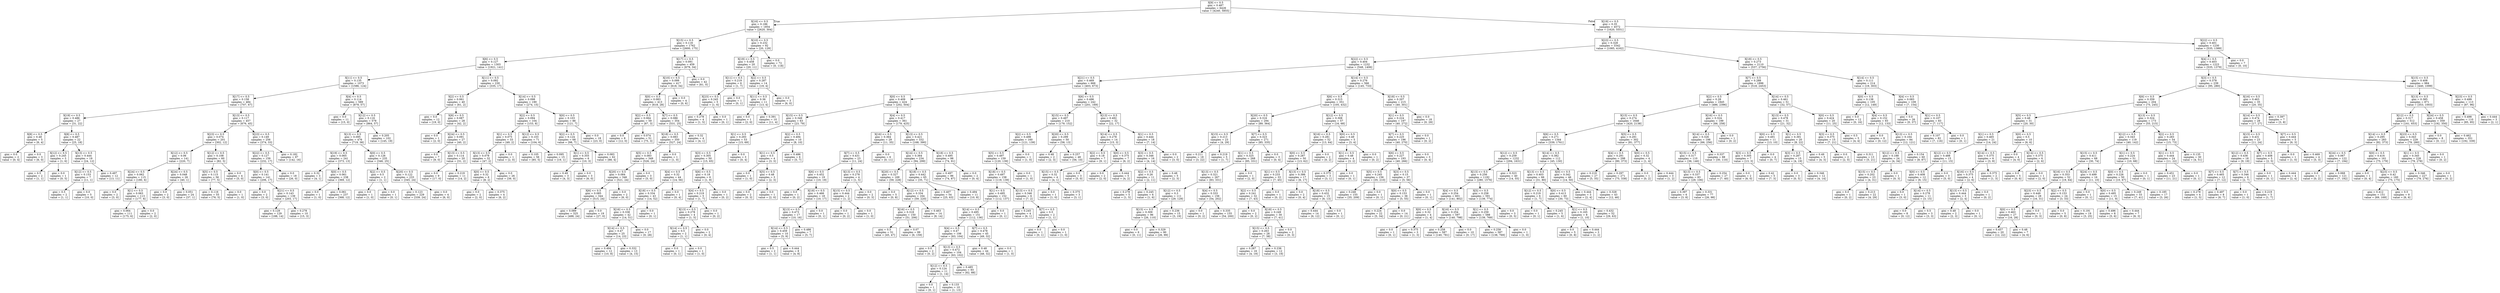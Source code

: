 digraph Tree {
node [shape=box] ;
0 [label="X[9] <= 0.5\ngini = 0.487\nsamples = 6426\nvalue = [4240, 5855]"] ;
1 [label="X[16] <= 0.5\ngini = 0.186\nsamples = 1854\nvalue = [2620, 304]"] ;
0 -> 1 [labeldistance=2.5, labelangle=45, headlabel="True"] ;
2 [label="X[15] <= 0.5\ngini = 0.118\nsamples = 1762\nvalue = [2600, 175]"] ;
1 -> 2 ;
3 [label="X[6] <= 0.5\ngini = 0.127\nsamples = 1303\nvalue = [1921, 141]"] ;
2 -> 3 ;
4 [label="X[11] <= 0.5\ngini = 0.135\nsamples = 1073\nvalue = [1586, 124]"] ;
3 -> 4 ;
5 [label="X[17] <= 0.5\ngini = 0.158\nsamples = 484\nvalue = [707, 67]"] ;
4 -> 5 ;
6 [label="X[19] <= 0.5\ngini = 0.486\nsamples = 27\nvalue = [31, 22]"] ;
5 -> 6 ;
7 [label="X[8] <= 0.5\ngini = 0.48\nsamples = 5\nvalue = [6, 4]"] ;
6 -> 7 ;
8 [label="gini = 0.0\nsamples = 2\nvalue = [0, 4]"] ;
7 -> 8 ;
9 [label="gini = 0.0\nsamples = 3\nvalue = [6, 0]"] ;
7 -> 9 ;
10 [label="X[8] <= 0.5\ngini = 0.487\nsamples = 22\nvalue = [25, 18]"] ;
6 -> 10 ;
11 [label="X[12] <= 0.5\ngini = 0.245\nsamples = 3\nvalue = [1, 6]"] ;
10 -> 11 ;
12 [label="gini = 0.5\nsamples = 2\nvalue = [1, 1]"] ;
11 -> 12 ;
13 [label="gini = 0.0\nsamples = 1\nvalue = [0, 5]"] ;
11 -> 13 ;
14 [label="X[13] <= 0.5\ngini = 0.444\nsamples = 19\nvalue = [24, 12]"] ;
10 -> 14 ;
15 [label="X[12] <= 0.5\ngini = 0.153\nsamples = 7\nvalue = [11, 1]"] ;
14 -> 15 ;
16 [label="gini = 0.5\nsamples = 2\nvalue = [1, 1]"] ;
15 -> 16 ;
17 [label="gini = 0.0\nsamples = 5\nvalue = [10, 0]"] ;
15 -> 17 ;
18 [label="gini = 0.497\nsamples = 12\nvalue = [13, 11]"] ;
14 -> 18 ;
19 [label="X[13] <= 0.5\ngini = 0.117\nsamples = 457\nvalue = [676, 45]"] ;
5 -> 19 ;
20 [label="X[23] <= 0.5\ngini = 0.074\nsamples = 201\nvalue = [302, 12]"] ;
19 -> 20 ;
21 [label="X[12] <= 0.5\ngini = 0.06\nsamples = 141\nvalue = [220, 7]"] ;
20 -> 21 ;
22 [label="X[24] <= 0.5\ngini = 0.062\nsamples = 115\nvalue = [180, 6]"] ;
21 -> 22 ;
23 [label="gini = 0.0\nsamples = 2\nvalue = [3, 0]"] ;
22 -> 23 ;
24 [label="X[1] <= 0.5\ngini = 0.063\nsamples = 113\nvalue = [177, 6]"] ;
22 -> 24 ;
25 [label="gini = 0.064\nsamples = 111\nvalue = [175, 6]"] ;
24 -> 25 ;
26 [label="gini = 0.0\nsamples = 2\nvalue = [2, 0]"] ;
24 -> 26 ;
27 [label="X[24] <= 0.5\ngini = 0.048\nsamples = 26\nvalue = [40, 1]"] ;
21 -> 27 ;
28 [label="gini = 0.0\nsamples = 2\nvalue = [3, 0]"] ;
27 -> 28 ;
29 [label="gini = 0.051\nsamples = 24\nvalue = [37, 1]"] ;
27 -> 29 ;
30 [label="X[12] <= 0.5\ngini = 0.108\nsamples = 60\nvalue = [82, 5]"] ;
20 -> 30 ;
31 [label="X[5] <= 0.5\ngini = 0.115\nsamples = 56\nvalue = [77, 5]"] ;
30 -> 31 ;
32 [label="gini = 0.116\nsamples = 55\nvalue = [76, 5]"] ;
31 -> 32 ;
33 [label="gini = 0.0\nsamples = 1\nvalue = [1, 0]"] ;
31 -> 33 ;
34 [label="gini = 0.0\nsamples = 4\nvalue = [5, 0]"] ;
30 -> 34 ;
35 [label="X[23] <= 0.5\ngini = 0.149\nsamples = 256\nvalue = [374, 33]"] ;
19 -> 35 ;
36 [label="X[22] <= 0.5\ngini = 0.127\nsamples = 159\nvalue = [232, 17]"] ;
35 -> 36 ;
37 [label="X[0] <= 0.5\ngini = 0.141\nsamples = 141\nvalue = [206, 17]"] ;
36 -> 37 ;
38 [label="gini = 0.0\nsamples = 2\nvalue = [3, 0]"] ;
37 -> 38 ;
39 [label="X[21] <= 0.5\ngini = 0.143\nsamples = 139\nvalue = [203, 17]"] ;
37 -> 39 ;
40 [label="gini = 0.129\nsamples = 129\nvalue = [188, 14]"] ;
39 -> 40 ;
41 [label="gini = 0.278\nsamples = 10\nvalue = [15, 3]"] ;
39 -> 41 ;
42 [label="gini = 0.0\nsamples = 18\nvalue = [26, 0]"] ;
36 -> 42 ;
43 [label="gini = 0.182\nsamples = 97\nvalue = [142, 16]"] ;
35 -> 43 ;
44 [label="X[4] <= 0.5\ngini = 0.114\nsamples = 589\nvalue = [879, 57]"] ;
4 -> 44 ;
45 [label="gini = 0.0\nsamples = 11\nvalue = [15, 0]"] ;
44 -> 45 ;
46 [label="X[12] <= 0.5\ngini = 0.116\nsamples = 578\nvalue = [864, 57]"] ;
44 -> 46 ;
47 [label="X[13] <= 0.5\ngini = 0.095\nsamples = 476\nvalue = [719, 38]"] ;
46 -> 47 ;
48 [label="X[19] <= 0.5\ngini = 0.065\nsamples = 241\nvalue = [373, 13]"] ;
47 -> 48 ;
49 [label="gini = 0.32\nsamples = 3\nvalue = [4, 1]"] ;
48 -> 49 ;
50 [label="X[0] <= 0.5\ngini = 0.061\nsamples = 238\nvalue = [369, 12]"] ;
48 -> 50 ;
51 [label="gini = 0.0\nsamples = 1\nvalue = [1, 0]"] ;
50 -> 51 ;
52 [label="gini = 0.061\nsamples = 237\nvalue = [368, 12]"] ;
50 -> 52 ;
53 [label="X[0] <= 0.5\ngini = 0.126\nsamples = 235\nvalue = [346, 25]"] ;
47 -> 53 ;
54 [label="X[2] <= 0.5\ngini = 0.5\nsamples = 2\nvalue = [1, 1]"] ;
53 -> 54 ;
55 [label="gini = 0.0\nsamples = 1\nvalue = [1, 0]"] ;
54 -> 55 ;
56 [label="gini = 0.0\nsamples = 1\nvalue = [0, 1]"] ;
54 -> 56 ;
57 [label="X[20] <= 0.5\ngini = 0.122\nsamples = 233\nvalue = [345, 24]"] ;
53 -> 57 ;
58 [label="gini = 0.123\nsamples = 229\nvalue = [339, 24]"] ;
57 -> 58 ;
59 [label="gini = 0.0\nsamples = 4\nvalue = [6, 0]"] ;
57 -> 59 ;
60 [label="gini = 0.205\nsamples = 102\nvalue = [145, 19]"] ;
46 -> 60 ;
61 [label="X[11] <= 0.5\ngini = 0.092\nsamples = 230\nvalue = [335, 17]"] ;
3 -> 61 ;
62 [label="X[2] <= 0.5\ngini = 0.061\nsamples = 40\nvalue = [61, 2]"] ;
61 -> 62 ;
63 [label="gini = 0.0\nsamples = 12\nvalue = [19, 0]"] ;
62 -> 63 ;
64 [label="X[8] <= 0.5\ngini = 0.087\nsamples = 28\nvalue = [42, 2]"] ;
62 -> 64 ;
65 [label="gini = 0.0\nsamples = 1\nvalue = [2, 0]"] ;
64 -> 65 ;
66 [label="X[24] <= 0.5\ngini = 0.091\nsamples = 27\nvalue = [40, 2]"] ;
64 -> 66 ;
67 [label="gini = 0.0\nsamples = 7\nvalue = [9, 0]"] ;
66 -> 67 ;
68 [label="X[13] <= 0.5\ngini = 0.114\nsamples = 20\nvalue = [31, 2]"] ;
66 -> 68 ;
69 [label="gini = 0.0\nsamples = 9\nvalue = [17, 0]"] ;
68 -> 69 ;
70 [label="gini = 0.219\nsamples = 11\nvalue = [14, 2]"] ;
68 -> 70 ;
71 [label="X[14] <= 0.5\ngini = 0.098\nsamples = 190\nvalue = [274, 15]"] ;
61 -> 71 ;
72 [label="X[2] <= 0.5\ngini = 0.094\nsamples = 104\nvalue = [153, 8]"] ;
71 -> 72 ;
73 [label="X[1] <= 0.5\ngini = 0.075\nsamples = 33\nvalue = [49, 2]"] ;
72 -> 73 ;
74 [label="X[13] <= 0.5\ngini = 0.078\nsamples = 32\nvalue = [47, 2]"] ;
73 -> 74 ;
75 [label="X[0] <= 0.5\ngini = 0.32\nsamples = 6\nvalue = [8, 2]"] ;
74 -> 75 ;
76 [label="gini = 0.0\nsamples = 2\nvalue = [2, 0]"] ;
75 -> 76 ;
77 [label="gini = 0.375\nsamples = 4\nvalue = [6, 2]"] ;
75 -> 77 ;
78 [label="gini = 0.0\nsamples = 26\nvalue = [39, 0]"] ;
74 -> 78 ;
79 [label="gini = 0.0\nsamples = 1\nvalue = [2, 0]"] ;
73 -> 79 ;
80 [label="X[12] <= 0.5\ngini = 0.103\nsamples = 71\nvalue = [104, 6]"] ;
72 -> 80 ;
81 [label="gini = 0.105\nsamples = 56\nvalue = [85, 5]"] ;
80 -> 81 ;
82 [label="gini = 0.095\nsamples = 15\nvalue = [19, 1]"] ;
80 -> 82 ;
83 [label="X[0] <= 0.5\ngini = 0.103\nsamples = 86\nvalue = [121, 7]"] ;
71 -> 83 ;
84 [label="X[2] <= 0.5\ngini = 0.124\nsamples = 68\nvalue = [98, 7]"] ;
83 -> 84 ;
85 [label="X[1] <= 0.5\ngini = 0.355\nsamples = 6\nvalue = [10, 3]"] ;
84 -> 85 ;
86 [label="gini = 0.49\nsamples = 3\nvalue = [4, 3]"] ;
85 -> 86 ;
87 [label="gini = 0.0\nsamples = 3\nvalue = [6, 0]"] ;
85 -> 87 ;
88 [label="gini = 0.083\nsamples = 62\nvalue = [88, 4]"] ;
84 -> 88 ;
89 [label="gini = 0.0\nsamples = 18\nvalue = [23, 0]"] ;
83 -> 89 ;
90 [label="X[17] <= 0.5\ngini = 0.091\nsamples = 459\nvalue = [679, 34]"] ;
2 -> 90 ;
91 [label="X[10] <= 0.5\ngini = 0.099\nsamples = 417\nvalue = [618, 34]"] ;
90 -> 91 ;
92 [label="X[0] <= 0.5\ngini = 0.083\nsamples = 413\nvalue = [618, 28]"] ;
91 -> 92 ;
93 [label="X[2] <= 0.5\ngini = 0.064\nsamples = 59\nvalue = [87, 3]"] ;
92 -> 93 ;
94 [label="gini = 0.0\nsamples = 8\nvalue = [12, 0]"] ;
93 -> 94 ;
95 [label="gini = 0.074\nsamples = 51\nvalue = [75, 3]"] ;
93 -> 95 ;
96 [label="X[7] <= 0.5\ngini = 0.086\nsamples = 354\nvalue = [531, 25]"] ;
92 -> 96 ;
97 [label="X[18] <= 0.5\ngini = 0.083\nsamples = 350\nvalue = [527, 24]"] ;
96 -> 97 ;
98 [label="X[5] <= 0.5\ngini = 0.083\nsamples = 349\nvalue = [526, 24]"] ;
97 -> 98 ;
99 [label="X[20] <= 0.5\ngini = 0.084\nsamples = 346\nvalue = [521, 24]"] ;
98 -> 99 ;
100 [label="X[6] <= 0.5\ngini = 0.085\nsamples = 344\nvalue = [515, 24]"] ;
99 -> 100 ;
101 [label="gini = 0.089\nsamples = 325\nvalue = [488, 24]"] ;
100 -> 101 ;
102 [label="gini = 0.0\nsamples = 19\nvalue = [27, 0]"] ;
100 -> 102 ;
103 [label="gini = 0.0\nsamples = 2\nvalue = [6, 0]"] ;
99 -> 103 ;
104 [label="gini = 0.0\nsamples = 3\nvalue = [5, 0]"] ;
98 -> 104 ;
105 [label="gini = 0.0\nsamples = 1\nvalue = [1, 0]"] ;
97 -> 105 ;
106 [label="gini = 0.32\nsamples = 4\nvalue = [4, 1]"] ;
96 -> 106 ;
107 [label="gini = 0.0\nsamples = 4\nvalue = [0, 6]"] ;
91 -> 107 ;
108 [label="gini = 0.0\nsamples = 42\nvalue = [61, 0]"] ;
90 -> 108 ;
109 [label="X[10] <= 0.5\ngini = 0.232\nsamples = 92\nvalue = [20, 129]"] ;
1 -> 109 ;
110 [label="X[19] <= 0.5\ngini = 0.458\nsamples = 20\nvalue = [20, 11]"] ;
109 -> 110 ;
111 [label="X[11] <= 0.5\ngini = 0.219\nsamples = 6\nvalue = [1, 7]"] ;
110 -> 111 ;
112 [label="X[23] <= 0.5\ngini = 0.245\nsamples = 5\nvalue = [1, 6]"] ;
111 -> 112 ;
113 [label="gini = 0.278\nsamples = 4\nvalue = [1, 5]"] ;
112 -> 113 ;
114 [label="gini = 0.0\nsamples = 1\nvalue = [0, 1]"] ;
112 -> 114 ;
115 [label="gini = 0.0\nsamples = 1\nvalue = [0, 1]"] ;
111 -> 115 ;
116 [label="X[2] <= 0.5\ngini = 0.287\nsamples = 14\nvalue = [19, 4]"] ;
110 -> 116 ;
117 [label="X[11] <= 0.5\ngini = 0.36\nsamples = 11\nvalue = [13, 4]"] ;
116 -> 117 ;
118 [label="gini = 0.0\nsamples = 1\nvalue = [2, 0]"] ;
117 -> 118 ;
119 [label="gini = 0.391\nsamples = 10\nvalue = [11, 4]"] ;
117 -> 119 ;
120 [label="gini = 0.0\nsamples = 3\nvalue = [6, 0]"] ;
116 -> 120 ;
121 [label="gini = 0.0\nsamples = 72\nvalue = [0, 118]"] ;
109 -> 121 ;
122 [label="X[19] <= 0.5\ngini = 0.35\nsamples = 4572\nvalue = [1620, 5551]"] ;
0 -> 122 [labeldistance=2.5, labelangle=-45, headlabel="False"] ;
123 [label="X[23] <= 0.5\ngini = 0.328\nsamples = 3342\nvalue = [1085, 4162]"] ;
122 -> 123 ;
124 [label="X[22] <= 0.5\ngini = 0.404\nsamples = 1232\nvalue = [548, 1406]"] ;
123 -> 124 ;
125 [label="X[21] <= 0.5\ngini = 0.469\nsamples = 666\nvalue = [403, 673]"] ;
124 -> 125 ;
126 [label="X[0] <= 0.5\ngini = 0.409\nsamples = 424\nvalue = [202, 504]"] ;
125 -> 126 ;
127 [label="X[15] <= 0.5\ngini = 0.349\nsamples = 63\nvalue = [23, 79]"] ;
126 -> 127 ;
128 [label="X[1] <= 0.5\ngini = 0.293\nsamples = 53\nvalue = [15, 69]"] ;
127 -> 128 ;
129 [label="X[3] <= 0.5\ngini = 0.305\nsamples = 50\nvalue = [15, 65]"] ;
128 -> 129 ;
130 [label="X[4] <= 0.5\ngini = 0.32\nsamples = 44\nvalue = [14, 56]"] ;
129 -> 130 ;
131 [label="X[18] <= 0.5\ngini = 0.334\nsamples = 43\nvalue = [14, 52]"] ;
130 -> 131 ;
132 [label="X[16] <= 0.5\ngini = 0.338\nsamples = 42\nvalue = [14, 51]"] ;
131 -> 132 ;
133 [label="X[14] <= 0.5\ngini = 0.47\nsamples = 25\nvalue = [14, 23]"] ;
132 -> 133 ;
134 [label="gini = 0.494\nsamples = 12\nvalue = [10, 8]"] ;
133 -> 134 ;
135 [label="gini = 0.332\nsamples = 13\nvalue = [4, 15]"] ;
133 -> 135 ;
136 [label="gini = 0.0\nsamples = 17\nvalue = [0, 28]"] ;
132 -> 136 ;
137 [label="gini = 0.0\nsamples = 1\nvalue = [0, 1]"] ;
131 -> 137 ;
138 [label="gini = 0.0\nsamples = 1\nvalue = [0, 4]"] ;
130 -> 138 ;
139 [label="X[6] <= 0.5\ngini = 0.18\nsamples = 6\nvalue = [1, 9]"] ;
129 -> 139 ;
140 [label="X[4] <= 0.5\ngini = 0.219\nsamples = 5\nvalue = [1, 7]"] ;
139 -> 140 ;
141 [label="X[13] <= 0.5\ngini = 0.278\nsamples = 4\nvalue = [1, 5]"] ;
140 -> 141 ;
142 [label="X[14] <= 0.5\ngini = 0.5\nsamples = 2\nvalue = [1, 1]"] ;
141 -> 142 ;
143 [label="gini = 0.0\nsamples = 1\nvalue = [0, 1]"] ;
142 -> 143 ;
144 [label="gini = 0.0\nsamples = 1\nvalue = [1, 0]"] ;
142 -> 144 ;
145 [label="gini = 0.0\nsamples = 2\nvalue = [0, 4]"] ;
141 -> 145 ;
146 [label="gini = 0.0\nsamples = 1\nvalue = [0, 2]"] ;
140 -> 146 ;
147 [label="gini = 0.0\nsamples = 1\nvalue = [0, 2]"] ;
139 -> 147 ;
148 [label="gini = 0.0\nsamples = 3\nvalue = [0, 4]"] ;
128 -> 148 ;
149 [label="X[2] <= 0.5\ngini = 0.494\nsamples = 10\nvalue = [8, 10]"] ;
127 -> 149 ;
150 [label="X[1] <= 0.5\ngini = 0.5\nsamples = 4\nvalue = [3, 3]"] ;
149 -> 150 ;
151 [label="gini = 0.0\nsamples = 1\nvalue = [1, 0]"] ;
150 -> 151 ;
152 [label="X[5] <= 0.5\ngini = 0.48\nsamples = 3\nvalue = [2, 3]"] ;
150 -> 152 ;
153 [label="gini = 0.0\nsamples = 2\nvalue = [0, 3]"] ;
152 -> 153 ;
154 [label="gini = 0.0\nsamples = 1\nvalue = [2, 0]"] ;
152 -> 154 ;
155 [label="gini = 0.486\nsamples = 6\nvalue = [5, 7]"] ;
149 -> 155 ;
156 [label="X[4] <= 0.5\ngini = 0.417\nsamples = 361\nvalue = [179, 425]"] ;
126 -> 156 ;
157 [label="X[16] <= 0.5\ngini = 0.364\nsamples = 29\nvalue = [11, 35]"] ;
156 -> 157 ;
158 [label="X[7] <= 0.5\ngini = 0.431\nsamples = 23\nvalue = [11, 24]"] ;
157 -> 158 ;
159 [label="X[6] <= 0.5\ngini = 0.452\nsamples = 19\nvalue = [10, 19]"] ;
158 -> 159 ;
160 [label="gini = 0.0\nsamples = 1\nvalue = [0, 2]"] ;
159 -> 160 ;
161 [label="X[18] <= 0.5\ngini = 0.466\nsamples = 18\nvalue = [10, 17]"] ;
159 -> 161 ;
162 [label="X[13] <= 0.5\ngini = 0.473\nsamples = 17\nvalue = [10, 16]"] ;
161 -> 162 ;
163 [label="X[14] <= 0.5\ngini = 0.459\nsamples = 10\nvalue = [5, 9]"] ;
162 -> 163 ;
164 [label="gini = 0.5\nsamples = 2\nvalue = [1, 1]"] ;
163 -> 164 ;
165 [label="gini = 0.444\nsamples = 8\nvalue = [4, 8]"] ;
163 -> 165 ;
166 [label="gini = 0.486\nsamples = 7\nvalue = [5, 7]"] ;
162 -> 166 ;
167 [label="gini = 0.0\nsamples = 1\nvalue = [0, 1]"] ;
161 -> 167 ;
168 [label="X[13] <= 0.5\ngini = 0.278\nsamples = 4\nvalue = [1, 5]"] ;
158 -> 168 ;
169 [label="X[15] <= 0.5\ngini = 0.444\nsamples = 2\nvalue = [1, 2]"] ;
168 -> 169 ;
170 [label="gini = 0.0\nsamples = 1\nvalue = [0, 2]"] ;
169 -> 170 ;
171 [label="gini = 0.0\nsamples = 1\nvalue = [1, 0]"] ;
169 -> 171 ;
172 [label="gini = 0.0\nsamples = 2\nvalue = [0, 3]"] ;
168 -> 172 ;
173 [label="gini = 0.0\nsamples = 6\nvalue = [0, 11]"] ;
157 -> 173 ;
174 [label="X[13] <= 0.5\ngini = 0.421\nsamples = 332\nvalue = [168, 390]"] ;
156 -> 174 ;
175 [label="X[14] <= 0.5\ngini = 0.364\nsamples = 234\nvalue = [94, 299]"] ;
174 -> 175 ;
176 [label="X[20] <= 0.5\ngini = 0.327\nsamples = 169\nvalue = [59, 228]"] ;
175 -> 176 ;
177 [label="gini = 0.0\nsamples = 5\nvalue = [0, 8]"] ;
176 -> 177 ;
178 [label="X[12] <= 0.5\ngini = 0.334\nsamples = 164\nvalue = [59, 220]"] ;
176 -> 178 ;
179 [label="X[16] <= 0.5\ngini = 0.318\nsamples = 150\nvalue = [51, 206]"] ;
178 -> 179 ;
180 [label="gini = 0.5\nsamples = 51\nvalue = [45, 47]"] ;
179 -> 180 ;
181 [label="gini = 0.07\nsamples = 99\nvalue = [6, 159]"] ;
179 -> 181 ;
182 [label="gini = 0.463\nsamples = 14\nvalue = [8, 14]"] ;
178 -> 182 ;
183 [label="X[18] <= 0.5\ngini = 0.442\nsamples = 65\nvalue = [35, 71]"] ;
175 -> 183 ;
184 [label="gini = 0.407\nsamples = 54\nvalue = [25, 63]"] ;
183 -> 184 ;
185 [label="gini = 0.494\nsamples = 11\nvalue = [10, 8]"] ;
183 -> 185 ;
186 [label="X[18] <= 0.5\ngini = 0.495\nsamples = 98\nvalue = [74, 91]"] ;
174 -> 186 ;
187 [label="gini = 0.497\nsamples = 96\nvalue = [74, 87]"] ;
186 -> 187 ;
188 [label="gini = 0.0\nsamples = 2\nvalue = [0, 4]"] ;
186 -> 188 ;
189 [label="X[6] <= 0.5\ngini = 0.496\nsamples = 242\nvalue = [201, 169]"] ;
125 -> 189 ;
190 [label="X[15] <= 0.5\ngini = 0.497\nsamples = 210\nvalue = [179, 152]"] ;
189 -> 190 ;
191 [label="X[2] <= 0.5\ngini = 0.498\nsamples = 160\nvalue = [121, 139]"] ;
190 -> 191 ;
192 [label="X[5] <= 0.5\ngini = 0.497\nsamples = 159\nvalue = [120, 139]"] ;
191 -> 192 ;
193 [label="X[18] <= 0.5\ngini = 0.497\nsamples = 158\nvalue = [119, 139]"] ;
192 -> 193 ;
194 [label="X[1] <= 0.5\ngini = 0.495\nsamples = 152\nvalue = [112, 137]"] ;
193 -> 194 ;
195 [label="X[14] <= 0.5\ngini = 0.495\nsamples = 151\nvalue = [112, 136]"] ;
194 -> 195 ;
196 [label="X[4] <= 0.5\ngini = 0.47\nsamples = 106\nvalue = [63, 104]"] ;
195 -> 196 ;
197 [label="gini = 0.0\nsamples = 2\nvalue = [0, 2]"] ;
196 -> 197 ;
198 [label="X[13] <= 0.5\ngini = 0.472\nsamples = 104\nvalue = [63, 102]"] ;
196 -> 198 ;
199 [label="X[12] <= 0.5\ngini = 0.124\nsamples = 11\nvalue = [1, 14]"] ;
198 -> 199 ;
200 [label="gini = 0.0\nsamples = 1\nvalue = [0, 1]"] ;
199 -> 200 ;
201 [label="gini = 0.133\nsamples = 10\nvalue = [1, 13]"] ;
199 -> 201 ;
202 [label="gini = 0.485\nsamples = 93\nvalue = [62, 88]"] ;
198 -> 202 ;
203 [label="X[7] <= 0.5\ngini = 0.478\nsamples = 45\nvalue = [49, 32]"] ;
195 -> 203 ;
204 [label="gini = 0.48\nsamples = 44\nvalue = [48, 32]"] ;
203 -> 204 ;
205 [label="gini = 0.0\nsamples = 1\nvalue = [1, 0]"] ;
203 -> 205 ;
206 [label="gini = 0.0\nsamples = 1\nvalue = [0, 1]"] ;
194 -> 206 ;
207 [label="X[13] <= 0.5\ngini = 0.346\nsamples = 6\nvalue = [7, 2]"] ;
193 -> 207 ;
208 [label="gini = 0.245\nsamples = 4\nvalue = [6, 1]"] ;
207 -> 208 ;
209 [label="X[7] <= 0.5\ngini = 0.5\nsamples = 2\nvalue = [1, 1]"] ;
207 -> 209 ;
210 [label="gini = 0.0\nsamples = 1\nvalue = [0, 1]"] ;
209 -> 210 ;
211 [label="gini = 0.0\nsamples = 1\nvalue = [1, 0]"] ;
209 -> 211 ;
212 [label="gini = 0.0\nsamples = 1\nvalue = [1, 0]"] ;
192 -> 212 ;
213 [label="gini = 0.0\nsamples = 1\nvalue = [1, 0]"] ;
191 -> 213 ;
214 [label="X[20] <= 0.5\ngini = 0.299\nsamples = 50\nvalue = [58, 13]"] ;
190 -> 214 ;
215 [label="gini = 0.48\nsamples = 2\nvalue = [2, 3]"] ;
214 -> 215 ;
216 [label="gini = 0.257\nsamples = 48\nvalue = [56, 10]"] ;
214 -> 216 ;
217 [label="X[13] <= 0.5\ngini = 0.492\nsamples = 32\nvalue = [22, 17]"] ;
189 -> 217 ;
218 [label="X[14] <= 0.5\ngini = 0.278\nsamples = 14\nvalue = [15, 3]"] ;
217 -> 218 ;
219 [label="X[2] <= 0.5\ngini = 0.18\nsamples = 7\nvalue = [9, 1]"] ;
218 -> 219 ;
220 [label="X[15] <= 0.5\ngini = 0.32\nsamples = 4\nvalue = [4, 1]"] ;
219 -> 220 ;
221 [label="gini = 0.0\nsamples = 1\nvalue = [1, 0]"] ;
220 -> 221 ;
222 [label="gini = 0.375\nsamples = 3\nvalue = [3, 1]"] ;
220 -> 222 ;
223 [label="gini = 0.0\nsamples = 3\nvalue = [5, 0]"] ;
219 -> 223 ;
224 [label="X[0] <= 0.5\ngini = 0.375\nsamples = 7\nvalue = [6, 2]"] ;
218 -> 224 ;
225 [label="gini = 0.0\nsamples = 2\nvalue = [2, 0]"] ;
224 -> 225 ;
226 [label="gini = 0.444\nsamples = 5\nvalue = [4, 2]"] ;
224 -> 226 ;
227 [label="X[1] <= 0.5\ngini = 0.444\nsamples = 18\nvalue = [7, 14]"] ;
217 -> 227 ;
228 [label="X[3] <= 0.5\ngini = 0.346\nsamples = 16\nvalue = [4, 14]"] ;
227 -> 228 ;
229 [label="X[2] <= 0.5\ngini = 0.26\nsamples = 11\nvalue = [2, 11]"] ;
228 -> 229 ;
230 [label="gini = 0.278\nsamples = 5\nvalue = [1, 5]"] ;
229 -> 230 ;
231 [label="gini = 0.245\nsamples = 6\nvalue = [1, 6]"] ;
229 -> 231 ;
232 [label="gini = 0.48\nsamples = 5\nvalue = [2, 3]"] ;
228 -> 232 ;
233 [label="gini = 0.0\nsamples = 2\nvalue = [3, 0]"] ;
227 -> 233 ;
234 [label="X[14] <= 0.5\ngini = 0.276\nsamples = 566\nvalue = [145, 733]"] ;
124 -> 234 ;
235 [label="X[6] <= 0.5\ngini = 0.315\nsamples = 351\nvalue = [105, 432]"] ;
234 -> 235 ;
236 [label="X[20] <= 0.5\ngini = 0.316\nsamples = 294\nvalue = [89, 364]"] ;
235 -> 236 ;
237 [label="X[15] <= 0.5\ngini = 0.213\nsamples = 23\nvalue = [4, 29]"] ;
236 -> 237 ;
238 [label="gini = 0.211\nsamples = 18\nvalue = [3, 22]"] ;
237 -> 238 ;
239 [label="gini = 0.219\nsamples = 5\nvalue = [1, 7]"] ;
237 -> 239 ;
240 [label="X[7] <= 0.5\ngini = 0.323\nsamples = 271\nvalue = [85, 335]"] ;
236 -> 240 ;
241 [label="X[1] <= 0.5\ngini = 0.325\nsamples = 268\nvalue = [85, 331]"] ;
240 -> 241 ;
242 [label="X[13] <= 0.5\ngini = 0.321\nsamples = 267\nvalue = [83, 331]"] ;
241 -> 242 ;
243 [label="X[12] <= 0.5\ngini = 0.3\nsamples = 111\nvalue = [29, 129]"] ;
242 -> 243 ;
244 [label="X[15] <= 0.5\ngini = 0.309\nsamples = 96\nvalue = [26, 110]"] ;
243 -> 244 ;
245 [label="gini = 0.0\nsamples = 6\nvalue = [0, 11]"] ;
244 -> 245 ;
246 [label="gini = 0.329\nsamples = 90\nvalue = [26, 99]"] ;
244 -> 246 ;
247 [label="gini = 0.236\nsamples = 15\nvalue = [3, 19]"] ;
243 -> 247 ;
248 [label="X[4] <= 0.5\ngini = 0.333\nsamples = 156\nvalue = [54, 202]"] ;
242 -> 248 ;
249 [label="gini = 0.0\nsamples = 1\nvalue = [0, 2]"] ;
248 -> 249 ;
250 [label="gini = 0.335\nsamples = 155\nvalue = [54, 200]"] ;
248 -> 250 ;
251 [label="gini = 0.0\nsamples = 1\nvalue = [2, 0]"] ;
241 -> 251 ;
252 [label="gini = 0.0\nsamples = 3\nvalue = [0, 4]"] ;
240 -> 252 ;
253 [label="X[12] <= 0.5\ngini = 0.308\nsamples = 57\nvalue = [16, 68]"] ;
235 -> 253 ;
254 [label="X[16] <= 0.5\ngini = 0.281\nsamples = 52\nvalue = [13, 64]"] ;
253 -> 254 ;
255 [label="X[0] <= 0.5\ngini = 0.287\nsamples = 50\nvalue = [13, 62]"] ;
254 -> 255 ;
256 [label="X[1] <= 0.5\ngini = 0.233\nsamples = 33\nvalue = [7, 45]"] ;
255 -> 256 ;
257 [label="X[2] <= 0.5\ngini = 0.241\nsamples = 32\nvalue = [7, 43]"] ;
256 -> 257 ;
258 [label="gini = 0.0\nsamples = 2\nvalue = [0, 2]"] ;
257 -> 258 ;
259 [label="X[18] <= 0.5\ngini = 0.249\nsamples = 30\nvalue = [7, 41]"] ;
257 -> 259 ;
260 [label="X[15] <= 0.5\ngini = 0.263\nsamples = 28\nvalue = [7, 38]"] ;
259 -> 260 ;
261 [label="gini = 0.287\nsamples = 16\nvalue = [4, 19]"] ;
260 -> 261 ;
262 [label="gini = 0.236\nsamples = 12\nvalue = [3, 19]"] ;
260 -> 262 ;
263 [label="gini = 0.0\nsamples = 2\nvalue = [0, 3]"] ;
259 -> 263 ;
264 [label="gini = 0.0\nsamples = 1\nvalue = [0, 2]"] ;
256 -> 264 ;
265 [label="X[13] <= 0.5\ngini = 0.386\nsamples = 17\nvalue = [6, 17]"] ;
255 -> 265 ;
266 [label="gini = 0.0\nsamples = 2\nvalue = [0, 4]"] ;
265 -> 266 ;
267 [label="X[18] <= 0.5\ngini = 0.432\nsamples = 15\nvalue = [6, 13]"] ;
265 -> 267 ;
268 [label="gini = 0.444\nsamples = 14\nvalue = [6, 12]"] ;
267 -> 268 ;
269 [label="gini = 0.0\nsamples = 1\nvalue = [0, 1]"] ;
267 -> 269 ;
270 [label="gini = 0.0\nsamples = 2\nvalue = [0, 2]"] ;
254 -> 270 ;
271 [label="X[0] <= 0.5\ngini = 0.49\nsamples = 5\nvalue = [3, 4]"] ;
253 -> 271 ;
272 [label="X[1] <= 0.5\ngini = 0.48\nsamples = 4\nvalue = [3, 2]"] ;
271 -> 272 ;
273 [label="gini = 0.375\nsamples = 3\nvalue = [3, 1]"] ;
272 -> 273 ;
274 [label="gini = 0.0\nsamples = 1\nvalue = [0, 1]"] ;
272 -> 274 ;
275 [label="gini = 0.0\nsamples = 1\nvalue = [0, 2]"] ;
271 -> 275 ;
276 [label="X[18] <= 0.5\ngini = 0.207\nsamples = 215\nvalue = [40, 301]"] ;
234 -> 276 ;
277 [label="X[1] <= 0.5\ngini = 0.224\nsamples = 197\nvalue = [40, 272]"] ;
276 -> 277 ;
278 [label="X[7] <= 0.5\ngini = 0.225\nsamples = 196\nvalue = [40, 270]"] ;
277 -> 278 ;
279 [label="X[6] <= 0.5\ngini = 0.227\nsamples = 193\nvalue = [40, 266]"] ;
278 -> 279 ;
280 [label="X[5] <= 0.5\ngini = 0.245\nsamples = 156\nvalue = [35, 210]"] ;
279 -> 280 ;
281 [label="gini = 0.246\nsamples = 155\nvalue = [35, 209]"] ;
280 -> 281 ;
282 [label="gini = 0.0\nsamples = 1\nvalue = [0, 1]"] ;
280 -> 282 ;
283 [label="X[3] <= 0.5\ngini = 0.15\nsamples = 37\nvalue = [5, 56]"] ;
279 -> 283 ;
284 [label="X[0] <= 0.5\ngini = 0.153\nsamples = 36\nvalue = [5, 55]"] ;
283 -> 284 ;
285 [label="gini = 0.224\nsamples = 22\nvalue = [5, 34]"] ;
284 -> 285 ;
286 [label="gini = 0.0\nsamples = 14\nvalue = [0, 21]"] ;
284 -> 286 ;
287 [label="gini = 0.0\nsamples = 1\nvalue = [0, 1]"] ;
283 -> 287 ;
288 [label="gini = 0.0\nsamples = 3\nvalue = [0, 4]"] ;
278 -> 288 ;
289 [label="gini = 0.0\nsamples = 1\nvalue = [0, 2]"] ;
277 -> 289 ;
290 [label="gini = 0.0\nsamples = 18\nvalue = [0, 29]"] ;
276 -> 290 ;
291 [label="X[18] <= 0.5\ngini = 0.273\nsamples = 2110\nvalue = [537, 2756]"] ;
123 -> 291 ;
292 [label="X[7] <= 0.5\ngini = 0.288\nsamples = 1896\nvalue = [518, 2453]"] ;
291 -> 292 ;
293 [label="X[2] <= 0.5\ngini = 0.28\nsamples = 1845\nvalue = [486, 2396]"] ;
292 -> 293 ;
294 [label="X[15] <= 0.5\ngini = 0.274\nsamples = 1646\nvalue = [420, 2138]"] ;
293 -> 294 ;
295 [label="X[6] <= 0.5\ngini = 0.271\nsamples = 1344\nvalue = [339, 1761]"] ;
294 -> 295 ;
296 [label="X[12] <= 0.5\ngini = 0.259\nsamples = 1232\nvalue = [294, 1631]"] ;
295 -> 296 ;
297 [label="X[13] <= 0.5\ngini = 0.256\nsamples = 1192\nvalue = [280, 1576]"] ;
296 -> 297 ;
298 [label="X[4] <= 0.5\ngini = 0.254\nsamples = 601\nvalue = [141, 802]"] ;
297 -> 298 ;
299 [label="X[0] <= 0.5\ngini = 0.32\nsamples = 4\nvalue = [1, 4]"] ;
298 -> 299 ;
300 [label="gini = 0.0\nsamples = 1\nvalue = [0, 1]"] ;
299 -> 300 ;
301 [label="gini = 0.375\nsamples = 3\nvalue = [1, 3]"] ;
299 -> 301 ;
302 [label="X[16] <= 0.5\ngini = 0.254\nsamples = 597\nvalue = [140, 798]"] ;
298 -> 302 ;
303 [label="gini = 0.258\nsamples = 587\nvalue = [140, 781]"] ;
302 -> 303 ;
304 [label="gini = 0.0\nsamples = 10\nvalue = [0, 17]"] ;
302 -> 304 ;
305 [label="X[5] <= 0.5\ngini = 0.258\nsamples = 591\nvalue = [139, 774]"] ;
297 -> 305 ;
306 [label="X[1] <= 0.5\ngini = 0.259\nsamples = 588\nvalue = [139, 769]"] ;
305 -> 306 ;
307 [label="gini = 0.258\nsamples = 587\nvalue = [138, 769]"] ;
306 -> 307 ;
308 [label="gini = 0.0\nsamples = 1\nvalue = [1, 0]"] ;
306 -> 308 ;
309 [label="gini = 0.0\nsamples = 3\nvalue = [0, 5]"] ;
305 -> 309 ;
310 [label="gini = 0.323\nsamples = 40\nvalue = [14, 55]"] ;
296 -> 310 ;
311 [label="X[14] <= 0.5\ngini = 0.382\nsamples = 112\nvalue = [45, 130]"] ;
295 -> 311 ;
312 [label="X[13] <= 0.5\ngini = 0.403\nsamples = 66\nvalue = [31, 80]"] ;
311 -> 312 ;
313 [label="X[12] <= 0.5\ngini = 0.219\nsamples = 6\nvalue = [1, 7]"] ;
312 -> 313 ;
314 [label="gini = 0.0\nsamples = 1\nvalue = [0, 1]"] ;
313 -> 314 ;
315 [label="gini = 0.245\nsamples = 5\nvalue = [1, 6]"] ;
313 -> 315 ;
316 [label="X[0] <= 0.5\ngini = 0.413\nsamples = 60\nvalue = [30, 73]"] ;
312 -> 316 ;
317 [label="X[1] <= 0.5\ngini = 0.165\nsamples = 8\nvalue = [1, 10]"] ;
316 -> 317 ;
318 [label="gini = 0.0\nsamples = 5\nvalue = [0, 8]"] ;
317 -> 318 ;
319 [label="gini = 0.444\nsamples = 3\nvalue = [1, 2]"] ;
317 -> 319 ;
320 [label="gini = 0.432\nsamples = 52\nvalue = [29, 63]"] ;
316 -> 320 ;
321 [label="X[0] <= 0.5\ngini = 0.342\nsamples = 46\nvalue = [14, 50]"] ;
311 -> 321 ;
322 [label="gini = 0.444\nsamples = 3\nvalue = [2, 4]"] ;
321 -> 322 ;
323 [label="gini = 0.328\nsamples = 43\nvalue = [12, 46]"] ;
321 -> 323 ;
324 [label="X[5] <= 0.5\ngini = 0.291\nsamples = 302\nvalue = [81, 377]"] ;
294 -> 324 ;
325 [label="X[4] <= 0.5\ngini = 0.291\nsamples = 298\nvalue = [80, 373]"] ;
324 -> 325 ;
326 [label="gini = 0.219\nsamples = 27\nvalue = [5, 35]"] ;
325 -> 326 ;
327 [label="gini = 0.297\nsamples = 271\nvalue = [75, 338]"] ;
325 -> 327 ;
328 [label="X[0] <= 0.5\ngini = 0.32\nsamples = 4\nvalue = [1, 4]"] ;
324 -> 328 ;
329 [label="gini = 0.0\nsamples = 1\nvalue = [0, 2]"] ;
328 -> 329 ;
330 [label="gini = 0.444\nsamples = 3\nvalue = [1, 2]"] ;
328 -> 330 ;
331 [label="X[16] <= 0.5\ngini = 0.324\nsamples = 199\nvalue = [66, 258]"] ;
293 -> 331 ;
332 [label="X[14] <= 0.5\ngini = 0.326\nsamples = 198\nvalue = [66, 256]"] ;
331 -> 332 ;
333 [label="X[15] <= 0.5\ngini = 0.317\nsamples = 110\nvalue = [36, 146]"] ;
332 -> 333 ;
334 [label="X[13] <= 0.5\ngini = 0.337\nsamples = 83\nvalue = [29, 106]"] ;
333 -> 334 ;
335 [label="gini = 0.397\nsamples = 6\nvalue = [3, 8]"] ;
334 -> 335 ;
336 [label="gini = 0.331\nsamples = 77\nvalue = [26, 98]"] ;
334 -> 336 ;
337 [label="gini = 0.254\nsamples = 27\nvalue = [7, 40]"] ;
333 -> 337 ;
338 [label="gini = 0.337\nsamples = 88\nvalue = [30, 110]"] ;
332 -> 338 ;
339 [label="gini = 0.0\nsamples = 1\nvalue = [0, 2]"] ;
331 -> 339 ;
340 [label="X[14] <= 0.5\ngini = 0.461\nsamples = 51\nvalue = [32, 57]"] ;
292 -> 340 ;
341 [label="X[13] <= 0.5\ngini = 0.478\nsamples = 31\nvalue = [21, 32]"] ;
340 -> 341 ;
342 [label="X[0] <= 0.5\ngini = 0.491\nsamples = 11\nvalue = [13, 10]"] ;
341 -> 342 ;
343 [label="X[3] <= 0.5\ngini = 0.305\nsamples = 7\nvalue = [13, 3]"] ;
342 -> 343 ;
344 [label="gini = 0.0\nsamples = 2\nvalue = [6, 0]"] ;
343 -> 344 ;
345 [label="gini = 0.42\nsamples = 5\nvalue = [7, 3]"] ;
343 -> 345 ;
346 [label="gini = 0.0\nsamples = 4\nvalue = [0, 7]"] ;
342 -> 346 ;
347 [label="X[1] <= 0.5\ngini = 0.391\nsamples = 20\nvalue = [8, 22]"] ;
341 -> 347 ;
348 [label="X[3] <= 0.5\ngini = 0.287\nsamples = 15\nvalue = [4, 19]"] ;
347 -> 348 ;
349 [label="gini = 0.0\nsamples = 3\nvalue = [0, 5]"] ;
348 -> 349 ;
350 [label="gini = 0.346\nsamples = 12\nvalue = [4, 14]"] ;
348 -> 350 ;
351 [label="gini = 0.49\nsamples = 5\nvalue = [4, 3]"] ;
347 -> 351 ;
352 [label="X[0] <= 0.5\ngini = 0.424\nsamples = 20\nvalue = [11, 25]"] ;
340 -> 352 ;
353 [label="X[3] <= 0.5\ngini = 0.375\nsamples = 15\nvalue = [7, 21]"] ;
352 -> 353 ;
354 [label="gini = 0.0\nsamples = 2\nvalue = [2, 0]"] ;
353 -> 354 ;
355 [label="gini = 0.311\nsamples = 13\nvalue = [5, 21]"] ;
353 -> 355 ;
356 [label="gini = 0.5\nsamples = 5\nvalue = [4, 4]"] ;
352 -> 356 ;
357 [label="X[14] <= 0.5\ngini = 0.111\nsamples = 214\nvalue = [19, 303]"] ;
291 -> 357 ;
358 [label="X[0] <= 0.5\ngini = 0.138\nsamples = 105\nvalue = [12, 149]"] ;
357 -> 358 ;
359 [label="gini = 0.0\nsamples = 12\nvalue = [0, 16]"] ;
358 -> 359 ;
360 [label="X[4] <= 0.5\ngini = 0.152\nsamples = 93\nvalue = [12, 133]"] ;
358 -> 360 ;
361 [label="gini = 0.0\nsamples = 9\nvalue = [0, 12]"] ;
360 -> 361 ;
362 [label="X[13] <= 0.5\ngini = 0.164\nsamples = 84\nvalue = [12, 121]"] ;
360 -> 362 ;
363 [label="X[12] <= 0.5\ngini = 0.188\nsamples = 24\nvalue = [4, 34]"] ;
362 -> 363 ;
364 [label="X[15] <= 0.5\ngini = 0.202\nsamples = 23\nvalue = [4, 31]"] ;
363 -> 364 ;
365 [label="gini = 0.0\nsamples = 1\nvalue = [0, 2]"] ;
364 -> 365 ;
366 [label="gini = 0.213\nsamples = 22\nvalue = [4, 29]"] ;
364 -> 366 ;
367 [label="gini = 0.0\nsamples = 1\nvalue = [0, 3]"] ;
363 -> 367 ;
368 [label="gini = 0.154\nsamples = 60\nvalue = [8, 87]"] ;
362 -> 368 ;
369 [label="X[4] <= 0.5\ngini = 0.083\nsamples = 109\nvalue = [7, 154]"] ;
357 -> 369 ;
370 [label="gini = 0.0\nsamples = 26\nvalue = [0, 37]"] ;
369 -> 370 ;
371 [label="X[1] <= 0.5\ngini = 0.107\nsamples = 83\nvalue = [7, 117]"] ;
369 -> 371 ;
372 [label="gini = 0.107\nsamples = 82\nvalue = [7, 116]"] ;
371 -> 372 ;
373 [label="gini = 0.0\nsamples = 1\nvalue = [0, 1]"] ;
371 -> 373 ;
374 [label="X[22] <= 0.5\ngini = 0.401\nsamples = 1230\nvalue = [535, 1389]"] ;
122 -> 374 ;
375 [label="X[4] <= 0.5\ngini = 0.403\nsamples = 1223\nvalue = [535, 1379]"] ;
374 -> 375 ;
376 [label="X[3] <= 0.5\ngini = 0.378\nsamples = 239\nvalue = [95, 280]"] ;
375 -> 376 ;
377 [label="X[6] <= 0.5\ngini = 0.359\nsamples = 204\nvalue = [75, 245]"] ;
376 -> 377 ;
378 [label="X[5] <= 0.5\ngini = 0.48\nsamples = 31\nvalue = [20, 30]"] ;
377 -> 378 ;
379 [label="X[1] <= 0.5\ngini = 0.465\nsamples = 21\nvalue = [14, 24]"] ;
378 -> 379 ;
380 [label="X[12] <= 0.5\ngini = 0.488\nsamples = 15\nvalue = [11, 15]"] ;
379 -> 380 ;
381 [label="X[0] <= 0.5\ngini = 0.408\nsamples = 12\nvalue = [6, 15]"] ;
380 -> 381 ;
382 [label="gini = 0.0\nsamples = 1\nvalue = [3, 0]"] ;
381 -> 382 ;
383 [label="X[14] <= 0.5\ngini = 0.278\nsamples = 11\nvalue = [3, 15]"] ;
381 -> 383 ;
384 [label="gini = 0.0\nsamples = 8\nvalue = [0, 12]"] ;
383 -> 384 ;
385 [label="gini = 0.5\nsamples = 3\nvalue = [3, 3]"] ;
383 -> 385 ;
386 [label="gini = 0.0\nsamples = 3\nvalue = [5, 0]"] ;
380 -> 386 ;
387 [label="X[14] <= 0.5\ngini = 0.375\nsamples = 6\nvalue = [3, 9]"] ;
379 -> 387 ;
388 [label="X[16] <= 0.5\ngini = 0.375\nsamples = 4\nvalue = [2, 6]"] ;
387 -> 388 ;
389 [label="X[13] <= 0.5\ngini = 0.444\nsamples = 3\nvalue = [2, 4]"] ;
388 -> 389 ;
390 [label="gini = 0.48\nsamples = 2\nvalue = [2, 3]"] ;
389 -> 390 ;
391 [label="gini = 0.0\nsamples = 1\nvalue = [0, 1]"] ;
389 -> 391 ;
392 [label="gini = 0.0\nsamples = 1\nvalue = [0, 2]"] ;
388 -> 392 ;
393 [label="gini = 0.375\nsamples = 2\nvalue = [1, 3]"] ;
387 -> 393 ;
394 [label="X[0] <= 0.5\ngini = 0.5\nsamples = 10\nvalue = [6, 6]"] ;
378 -> 394 ;
395 [label="gini = 0.0\nsamples = 4\nvalue = [4, 0]"] ;
394 -> 395 ;
396 [label="X[14] <= 0.5\ngini = 0.375\nsamples = 6\nvalue = [2, 6]"] ;
394 -> 396 ;
397 [label="gini = 0.0\nsamples = 5\nvalue = [0, 6]"] ;
396 -> 397 ;
398 [label="gini = 0.0\nsamples = 1\nvalue = [2, 0]"] ;
396 -> 398 ;
399 [label="X[13] <= 0.5\ngini = 0.324\nsamples = 173\nvalue = [55, 215]"] ;
377 -> 399 ;
400 [label="X[12] <= 0.5\ngini = 0.343\nsamples = 119\nvalue = [40, 142]"] ;
399 -> 400 ;
401 [label="X[15] <= 0.5\ngini = 0.411\nsamples = 68\nvalue = [30, 74]"] ;
400 -> 401 ;
402 [label="X[16] <= 0.5\ngini = 0.353\nsamples = 52\nvalue = [19, 64]"] ;
401 -> 402 ;
403 [label="X[23] <= 0.5\ngini = 0.449\nsamples = 28\nvalue = [16, 31]"] ;
402 -> 403 ;
404 [label="X[0] <= 0.5\ngini = 0.463\nsamples = 27\nvalue = [16, 28]"] ;
403 -> 404 ;
405 [label="gini = 0.457\nsamples = 20\nvalue = [12, 22]"] ;
404 -> 405 ;
406 [label="gini = 0.48\nsamples = 7\nvalue = [4, 6]"] ;
404 -> 406 ;
407 [label="gini = 0.0\nsamples = 1\nvalue = [0, 3]"] ;
403 -> 407 ;
408 [label="X[2] <= 0.5\ngini = 0.153\nsamples = 24\nvalue = [3, 33]"] ;
402 -> 408 ;
409 [label="gini = 0.0\nsamples = 5\nvalue = [0, 8]"] ;
408 -> 409 ;
410 [label="gini = 0.191\nsamples = 19\nvalue = [3, 25]"] ;
408 -> 410 ;
411 [label="X[24] <= 0.5\ngini = 0.499\nsamples = 16\nvalue = [11, 10]"] ;
401 -> 411 ;
412 [label="gini = 0.0\nsamples = 1\nvalue = [0, 1]"] ;
411 -> 412 ;
413 [label="X[0] <= 0.5\ngini = 0.495\nsamples = 15\nvalue = [11, 9]"] ;
411 -> 413 ;
414 [label="gini = 0.496\nsamples = 8\nvalue = [5, 6]"] ;
413 -> 414 ;
415 [label="gini = 0.444\nsamples = 7\nvalue = [6, 3]"] ;
413 -> 415 ;
416 [label="X[1] <= 0.5\ngini = 0.224\nsamples = 51\nvalue = [10, 68]"] ;
400 -> 416 ;
417 [label="X[0] <= 0.5\ngini = 0.226\nsamples = 50\nvalue = [10, 67]"] ;
416 -> 417 ;
418 [label="gini = 0.249\nsamples = 33\nvalue = [7, 41]"] ;
417 -> 418 ;
419 [label="gini = 0.185\nsamples = 17\nvalue = [3, 26]"] ;
417 -> 419 ;
420 [label="gini = 0.0\nsamples = 1\nvalue = [0, 1]"] ;
416 -> 420 ;
421 [label="X[2] <= 0.5\ngini = 0.283\nsamples = 54\nvalue = [15, 73]"] ;
399 -> 421 ;
422 [label="X[1] <= 0.5\ngini = 0.444\nsamples = 24\nvalue = [11, 22]"] ;
421 -> 422 ;
423 [label="gini = 0.451\nsamples = 23\nvalue = [11, 21]"] ;
422 -> 423 ;
424 [label="gini = 0.0\nsamples = 1\nvalue = [0, 1]"] ;
422 -> 424 ;
425 [label="gini = 0.135\nsamples = 30\nvalue = [4, 51]"] ;
421 -> 425 ;
426 [label="X[16] <= 0.5\ngini = 0.463\nsamples = 35\nvalue = [20, 35]"] ;
376 -> 426 ;
427 [label="X[14] <= 0.5\ngini = 0.474\nsamples = 28\nvalue = [17, 27]"] ;
426 -> 427 ;
428 [label="X[15] <= 0.5\ngini = 0.431\nsamples = 23\nvalue = [11, 24]"] ;
427 -> 428 ;
429 [label="X[12] <= 0.5\ngini = 0.436\nsamples = 18\nvalue = [9, 19]"] ;
428 -> 429 ;
430 [label="X[7] <= 0.5\ngini = 0.465\nsamples = 12\nvalue = [7, 12]"] ;
429 -> 430 ;
431 [label="gini = 0.278\nsamples = 4\nvalue = [1, 5]"] ;
430 -> 431 ;
432 [label="gini = 0.497\nsamples = 8\nvalue = [6, 7]"] ;
430 -> 432 ;
433 [label="X[7] <= 0.5\ngini = 0.346\nsamples = 6\nvalue = [2, 7]"] ;
429 -> 433 ;
434 [label="gini = 0.0\nsamples = 1\nvalue = [1, 0]"] ;
433 -> 434 ;
435 [label="gini = 0.219\nsamples = 5\nvalue = [1, 7]"] ;
433 -> 435 ;
436 [label="X[7] <= 0.5\ngini = 0.408\nsamples = 5\nvalue = [2, 5]"] ;
428 -> 436 ;
437 [label="gini = 0.0\nsamples = 1\nvalue = [0, 1]"] ;
436 -> 437 ;
438 [label="gini = 0.444\nsamples = 4\nvalue = [2, 4]"] ;
436 -> 438 ;
439 [label="X[7] <= 0.5\ngini = 0.444\nsamples = 5\nvalue = [6, 3]"] ;
427 -> 439 ;
440 [label="gini = 0.0\nsamples = 1\nvalue = [1, 0]"] ;
439 -> 440 ;
441 [label="gini = 0.469\nsamples = 4\nvalue = [5, 3]"] ;
439 -> 441 ;
442 [label="gini = 0.397\nsamples = 7\nvalue = [3, 8]"] ;
426 -> 442 ;
443 [label="X[15] <= 0.5\ngini = 0.408\nsamples = 984\nvalue = [440, 1099]"] ;
375 -> 443 ;
444 [label="X[13] <= 0.5\ngini = 0.385\nsamples = 871\nvalue = [353, 1003]"] ;
443 -> 444 ;
445 [label="X[12] <= 0.5\ngini = 0.317\nsamples = 512\nvalue = [161, 653]"] ;
444 -> 445 ;
446 [label="X[14] <= 0.5\ngini = 0.295\nsamples = 283\nvalue = [82, 373]"] ;
445 -> 446 ;
447 [label="X[24] <= 0.5\ngini = 0.067\nsamples = 122\nvalue = [7, 194]"] ;
446 -> 447 ;
448 [label="gini = 0.0\nsamples = 1\nvalue = [0, 2]"] ;
447 -> 448 ;
449 [label="gini = 0.068\nsamples = 121\nvalue = [7, 192]"] ;
447 -> 449 ;
450 [label="X[0] <= 0.5\ngini = 0.416\nsamples = 161\nvalue = [75, 179]"] ;
446 -> 450 ;
451 [label="gini = 0.0\nsamples = 1\nvalue = [0, 4]"] ;
450 -> 451 ;
452 [label="X[23] <= 0.5\ngini = 0.42\nsamples = 160\nvalue = [75, 175]"] ;
450 -> 452 ;
453 [label="gini = 0.412\nsamples = 151\nvalue = [69, 169]"] ;
452 -> 453 ;
454 [label="gini = 0.5\nsamples = 9\nvalue = [6, 6]"] ;
452 -> 454 ;
455 [label="X[23] <= 0.5\ngini = 0.343\nsamples = 229\nvalue = [79, 280]"] ;
445 -> 455 ;
456 [label="X[1] <= 0.5\ngini = 0.345\nsamples = 228\nvalue = [79, 278]"] ;
455 -> 456 ;
457 [label="gini = 0.346\nsamples = 227\nvalue = [79, 276]"] ;
456 -> 457 ;
458 [label="gini = 0.0\nsamples = 1\nvalue = [0, 2]"] ;
456 -> 458 ;
459 [label="gini = 0.0\nsamples = 1\nvalue = [0, 2]"] ;
455 -> 459 ;
460 [label="X[24] <= 0.5\ngini = 0.458\nsamples = 359\nvalue = [192, 350]"] ;
444 -> 460 ;
461 [label="gini = 0.0\nsamples = 8\nvalue = [0, 11]"] ;
460 -> 461 ;
462 [label="gini = 0.462\nsamples = 351\nvalue = [192, 339]"] ;
460 -> 462 ;
463 [label="X[23] <= 0.5\ngini = 0.499\nsamples = 113\nvalue = [87, 96]"] ;
443 -> 463 ;
464 [label="gini = 0.498\nsamples = 110\nvalue = [85, 95]"] ;
463 -> 464 ;
465 [label="gini = 0.444\nsamples = 3\nvalue = [2, 1]"] ;
463 -> 465 ;
466 [label="gini = 0.0\nsamples = 7\nvalue = [0, 10]"] ;
374 -> 466 ;
}